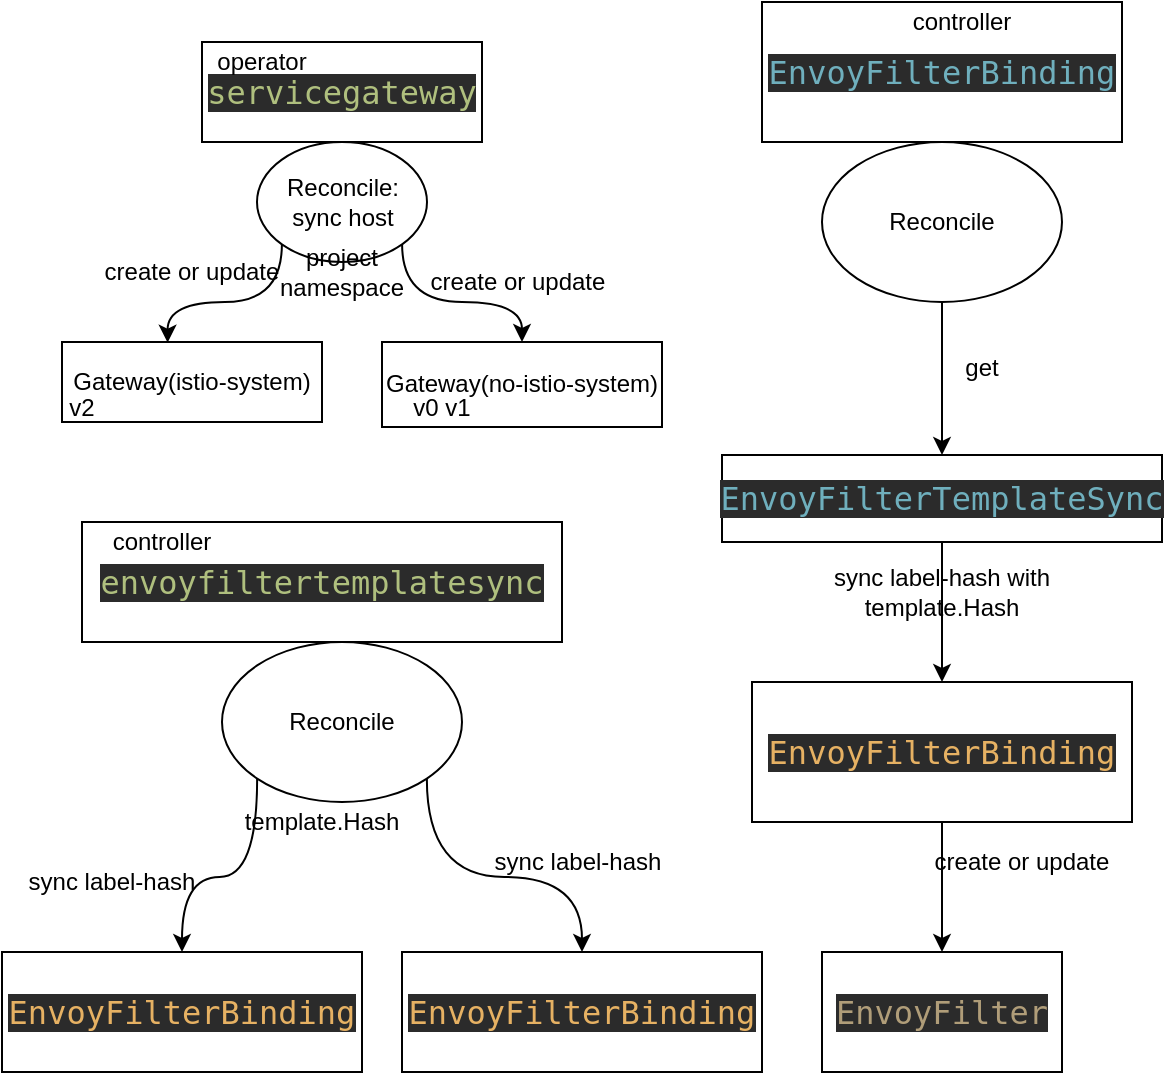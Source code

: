 <mxfile version="14.8.0" type="github">
  <diagram id="rvZDE0I0zchVqWHI-ijI" name="第 1 页">
    <mxGraphModel dx="693" dy="1272" grid="1" gridSize="10" guides="1" tooltips="1" connect="1" arrows="1" fold="1" page="1" pageScale="1" pageWidth="827" pageHeight="1169" math="0" shadow="0">
      <root>
        <mxCell id="0" />
        <mxCell id="1" parent="0" />
        <mxCell id="wAjC3GhCp-M5SUt-jnq7-1" value="&lt;pre style=&quot;background-color: #2b2b2b ; color: #a9b7c6 ; font-family: &amp;#34;menlo-regular&amp;#34; , monospace ; font-size: 12.0pt&quot;&gt;&lt;span style=&quot;color: #afbf7e&quot;&gt;servicegateway&lt;/span&gt;&lt;/pre&gt;" style="rounded=0;whiteSpace=wrap;html=1;" vertex="1" parent="1">
          <mxGeometry x="230" y="70" width="140" height="50" as="geometry" />
        </mxCell>
        <mxCell id="wAjC3GhCp-M5SUt-jnq7-2" value="operator" style="text;html=1;strokeColor=none;fillColor=none;align=center;verticalAlign=middle;whiteSpace=wrap;rounded=0;" vertex="1" parent="1">
          <mxGeometry x="240" y="70" width="40" height="20" as="geometry" />
        </mxCell>
        <mxCell id="wAjC3GhCp-M5SUt-jnq7-3" value="Gateway(istio-system)" style="rounded=0;whiteSpace=wrap;html=1;" vertex="1" parent="1">
          <mxGeometry x="160" y="220" width="130" height="40" as="geometry" />
        </mxCell>
        <mxCell id="wAjC3GhCp-M5SUt-jnq7-4" value="Gateway(no-istio-system)" style="rounded=0;whiteSpace=wrap;html=1;" vertex="1" parent="1">
          <mxGeometry x="320" y="220" width="140" height="42.5" as="geometry" />
        </mxCell>
        <mxCell id="wAjC3GhCp-M5SUt-jnq7-10" style="edgeStyle=orthogonalEdgeStyle;rounded=0;orthogonalLoop=1;jettySize=auto;html=1;exitX=0;exitY=1;exitDx=0;exitDy=0;entryX=0.406;entryY=0.008;entryDx=0;entryDy=0;entryPerimeter=0;curved=1;" edge="1" parent="1" source="wAjC3GhCp-M5SUt-jnq7-5" target="wAjC3GhCp-M5SUt-jnq7-3">
          <mxGeometry relative="1" as="geometry" />
        </mxCell>
        <mxCell id="wAjC3GhCp-M5SUt-jnq7-11" style="edgeStyle=orthogonalEdgeStyle;curved=1;rounded=0;orthogonalLoop=1;jettySize=auto;html=1;exitX=1;exitY=1;exitDx=0;exitDy=0;" edge="1" parent="1" source="wAjC3GhCp-M5SUt-jnq7-5" target="wAjC3GhCp-M5SUt-jnq7-4">
          <mxGeometry relative="1" as="geometry" />
        </mxCell>
        <mxCell id="wAjC3GhCp-M5SUt-jnq7-5" value="Reconcile: sync host" style="ellipse;whiteSpace=wrap;html=1;" vertex="1" parent="1">
          <mxGeometry x="257.5" y="120" width="85" height="60" as="geometry" />
        </mxCell>
        <mxCell id="wAjC3GhCp-M5SUt-jnq7-8" value="v2" style="text;html=1;strokeColor=none;fillColor=none;align=center;verticalAlign=middle;whiteSpace=wrap;rounded=0;" vertex="1" parent="1">
          <mxGeometry x="150" y="242.5" width="40" height="20" as="geometry" />
        </mxCell>
        <mxCell id="wAjC3GhCp-M5SUt-jnq7-9" value="v0 v1" style="text;html=1;strokeColor=none;fillColor=none;align=center;verticalAlign=middle;whiteSpace=wrap;rounded=0;" vertex="1" parent="1">
          <mxGeometry x="330" y="242.5" width="40" height="20" as="geometry" />
        </mxCell>
        <mxCell id="wAjC3GhCp-M5SUt-jnq7-12" value="project namespace" style="text;html=1;strokeColor=none;fillColor=none;align=center;verticalAlign=middle;whiteSpace=wrap;rounded=0;" vertex="1" parent="1">
          <mxGeometry x="280" y="175" width="40" height="20" as="geometry" />
        </mxCell>
        <mxCell id="wAjC3GhCp-M5SUt-jnq7-15" value="create or update" style="text;html=1;strokeColor=none;fillColor=none;align=center;verticalAlign=middle;whiteSpace=wrap;rounded=0;" vertex="1" parent="1">
          <mxGeometry x="180" y="170" width="90" height="30" as="geometry" />
        </mxCell>
        <mxCell id="wAjC3GhCp-M5SUt-jnq7-16" value="create or update" style="text;html=1;strokeColor=none;fillColor=none;align=center;verticalAlign=middle;whiteSpace=wrap;rounded=0;" vertex="1" parent="1">
          <mxGeometry x="342.5" y="175" width="90" height="30" as="geometry" />
        </mxCell>
        <mxCell id="wAjC3GhCp-M5SUt-jnq7-20" value="&lt;pre style=&quot;background-color: #2b2b2b ; color: #a9b7c6 ; font-family: &amp;#34;menlo-regular&amp;#34; , monospace ; font-size: 12.0pt&quot;&gt;&lt;span style=&quot;color: #afbf7e&quot;&gt;envoyfiltertemplatesync&lt;/span&gt;&lt;/pre&gt;" style="rounded=0;whiteSpace=wrap;html=1;" vertex="1" parent="1">
          <mxGeometry x="170" y="310" width="240" height="60" as="geometry" />
        </mxCell>
        <mxCell id="wAjC3GhCp-M5SUt-jnq7-21" value="controller" style="text;html=1;strokeColor=none;fillColor=none;align=center;verticalAlign=middle;whiteSpace=wrap;rounded=0;" vertex="1" parent="1">
          <mxGeometry x="190" y="310" width="40" height="20" as="geometry" />
        </mxCell>
        <mxCell id="wAjC3GhCp-M5SUt-jnq7-22" value="&lt;pre style=&quot;background-color: #2b2b2b ; color: #a9b7c6 ; font-family: &amp;#34;menlo-regular&amp;#34; , monospace ; font-size: 12.0pt&quot;&gt;&lt;span style=&quot;color: #e6b163&quot;&gt;EnvoyFilterBinding&lt;/span&gt;&lt;/pre&gt;" style="rounded=0;whiteSpace=wrap;html=1;" vertex="1" parent="1">
          <mxGeometry x="130" y="525" width="180" height="60" as="geometry" />
        </mxCell>
        <mxCell id="wAjC3GhCp-M5SUt-jnq7-23" value="&lt;pre style=&quot;background-color: #2b2b2b ; color: #a9b7c6 ; font-family: &amp;#34;menlo-regular&amp;#34; , monospace ; font-size: 12.0pt&quot;&gt;&lt;span style=&quot;color: #e6b163&quot;&gt;EnvoyFilterBinding&lt;/span&gt;&lt;/pre&gt;" style="rounded=0;whiteSpace=wrap;html=1;" vertex="1" parent="1">
          <mxGeometry x="330" y="525" width="180" height="60" as="geometry" />
        </mxCell>
        <mxCell id="wAjC3GhCp-M5SUt-jnq7-27" value="sync label-hash" style="text;html=1;strokeColor=none;fillColor=none;align=center;verticalAlign=middle;whiteSpace=wrap;rounded=0;" vertex="1" parent="1">
          <mxGeometry x="140" y="480" width="90" height="20" as="geometry" />
        </mxCell>
        <mxCell id="wAjC3GhCp-M5SUt-jnq7-29" value="sync label-hash" style="text;html=1;strokeColor=none;fillColor=none;align=center;verticalAlign=middle;whiteSpace=wrap;rounded=0;" vertex="1" parent="1">
          <mxGeometry x="372.5" y="470" width="90" height="20" as="geometry" />
        </mxCell>
        <mxCell id="wAjC3GhCp-M5SUt-jnq7-30" value="template.Hash" style="text;html=1;strokeColor=none;fillColor=none;align=center;verticalAlign=middle;whiteSpace=wrap;rounded=0;" vertex="1" parent="1">
          <mxGeometry x="270" y="450" width="40" height="20" as="geometry" />
        </mxCell>
        <mxCell id="wAjC3GhCp-M5SUt-jnq7-37" style="edgeStyle=orthogonalEdgeStyle;curved=1;rounded=0;orthogonalLoop=1;jettySize=auto;html=1;exitX=0;exitY=1;exitDx=0;exitDy=0;" edge="1" parent="1" source="wAjC3GhCp-M5SUt-jnq7-34" target="wAjC3GhCp-M5SUt-jnq7-22">
          <mxGeometry relative="1" as="geometry" />
        </mxCell>
        <mxCell id="wAjC3GhCp-M5SUt-jnq7-38" style="edgeStyle=orthogonalEdgeStyle;curved=1;rounded=0;orthogonalLoop=1;jettySize=auto;html=1;exitX=1;exitY=1;exitDx=0;exitDy=0;entryX=0.5;entryY=0;entryDx=0;entryDy=0;" edge="1" parent="1" source="wAjC3GhCp-M5SUt-jnq7-34" target="wAjC3GhCp-M5SUt-jnq7-23">
          <mxGeometry relative="1" as="geometry" />
        </mxCell>
        <mxCell id="wAjC3GhCp-M5SUt-jnq7-34" value="Reconcile" style="ellipse;whiteSpace=wrap;html=1;" vertex="1" parent="1">
          <mxGeometry x="240" y="370" width="120" height="80" as="geometry" />
        </mxCell>
        <mxCell id="wAjC3GhCp-M5SUt-jnq7-39" value="&lt;pre style=&quot;background-color: #2b2b2b ; color: #a9b7c6 ; font-family: &amp;#34;menlo-regular&amp;#34; , monospace ; font-size: 12.0pt&quot;&gt;&lt;span style=&quot;color: #6fafbd&quot;&gt;EnvoyFilterBinding&lt;/span&gt;&lt;/pre&gt;" style="rounded=0;whiteSpace=wrap;html=1;" vertex="1" parent="1">
          <mxGeometry x="510" y="50" width="180" height="70" as="geometry" />
        </mxCell>
        <mxCell id="wAjC3GhCp-M5SUt-jnq7-43" style="edgeStyle=orthogonalEdgeStyle;curved=1;rounded=0;orthogonalLoop=1;jettySize=auto;html=1;exitX=0.5;exitY=1;exitDx=0;exitDy=0;" edge="1" parent="1" source="wAjC3GhCp-M5SUt-jnq7-40" target="wAjC3GhCp-M5SUt-jnq7-42">
          <mxGeometry relative="1" as="geometry" />
        </mxCell>
        <mxCell id="wAjC3GhCp-M5SUt-jnq7-40" value="Reconcile" style="ellipse;whiteSpace=wrap;html=1;" vertex="1" parent="1">
          <mxGeometry x="540" y="120" width="120" height="80" as="geometry" />
        </mxCell>
        <mxCell id="wAjC3GhCp-M5SUt-jnq7-41" value="controller" style="text;html=1;strokeColor=none;fillColor=none;align=center;verticalAlign=middle;whiteSpace=wrap;rounded=0;" vertex="1" parent="1">
          <mxGeometry x="590" y="50" width="40" height="20" as="geometry" />
        </mxCell>
        <mxCell id="wAjC3GhCp-M5SUt-jnq7-46" style="edgeStyle=orthogonalEdgeStyle;curved=1;rounded=0;orthogonalLoop=1;jettySize=auto;html=1;exitX=0.5;exitY=1;exitDx=0;exitDy=0;" edge="1" parent="1" source="wAjC3GhCp-M5SUt-jnq7-42" target="wAjC3GhCp-M5SUt-jnq7-45">
          <mxGeometry relative="1" as="geometry" />
        </mxCell>
        <mxCell id="wAjC3GhCp-M5SUt-jnq7-42" value="&lt;pre style=&quot;background-color: #2b2b2b ; color: #a9b7c6 ; font-family: &amp;#34;menlo-regular&amp;#34; , monospace ; font-size: 12.0pt&quot;&gt;&lt;span style=&quot;color: #6fafbd&quot;&gt;EnvoyFilterTemplateSync&lt;/span&gt;&lt;/pre&gt;" style="rounded=0;whiteSpace=wrap;html=1;" vertex="1" parent="1">
          <mxGeometry x="490" y="276.5" width="220" height="43.5" as="geometry" />
        </mxCell>
        <mxCell id="wAjC3GhCp-M5SUt-jnq7-44" value="get" style="text;html=1;strokeColor=none;fillColor=none;align=center;verticalAlign=middle;whiteSpace=wrap;rounded=0;" vertex="1" parent="1">
          <mxGeometry x="600" y="222.5" width="40" height="20" as="geometry" />
        </mxCell>
        <mxCell id="wAjC3GhCp-M5SUt-jnq7-50" style="edgeStyle=orthogonalEdgeStyle;curved=1;rounded=0;orthogonalLoop=1;jettySize=auto;html=1;exitX=0.5;exitY=1;exitDx=0;exitDy=0;" edge="1" parent="1" source="wAjC3GhCp-M5SUt-jnq7-45" target="wAjC3GhCp-M5SUt-jnq7-49">
          <mxGeometry relative="1" as="geometry" />
        </mxCell>
        <mxCell id="wAjC3GhCp-M5SUt-jnq7-45" value="&lt;pre style=&quot;background-color: rgb(43 , 43 , 43) ; color: rgb(169 , 183 , 198) ; font-family: , monospace ; font-size: 12pt&quot;&gt;&lt;span style=&quot;color: rgb(230 , 177 , 99)&quot;&gt;EnvoyFilterBinding&lt;/span&gt;&lt;/pre&gt;" style="rounded=0;whiteSpace=wrap;html=1;" vertex="1" parent="1">
          <mxGeometry x="505" y="390" width="190" height="70" as="geometry" />
        </mxCell>
        <mxCell id="wAjC3GhCp-M5SUt-jnq7-47" value="sync label-hash with template.Hash" style="text;html=1;strokeColor=none;fillColor=none;align=center;verticalAlign=middle;whiteSpace=wrap;rounded=0;" vertex="1" parent="1">
          <mxGeometry x="515" y="340" width="170" height="10" as="geometry" />
        </mxCell>
        <mxCell id="wAjC3GhCp-M5SUt-jnq7-49" value="&lt;pre style=&quot;background-color: #2b2b2b ; color: #a9b7c6 ; font-family: &amp;#34;menlo-regular&amp;#34; , monospace ; font-size: 12.0pt&quot;&gt;&lt;span style=&quot;color: #b09d79&quot;&gt;EnvoyFilter&lt;/span&gt;&lt;/pre&gt;" style="rounded=0;whiteSpace=wrap;html=1;" vertex="1" parent="1">
          <mxGeometry x="540" y="525" width="120" height="60" as="geometry" />
        </mxCell>
        <mxCell id="wAjC3GhCp-M5SUt-jnq7-51" value="create or update" style="text;html=1;strokeColor=none;fillColor=none;align=center;verticalAlign=middle;whiteSpace=wrap;rounded=0;" vertex="1" parent="1">
          <mxGeometry x="590" y="470" width="100" height="20" as="geometry" />
        </mxCell>
      </root>
    </mxGraphModel>
  </diagram>
</mxfile>
